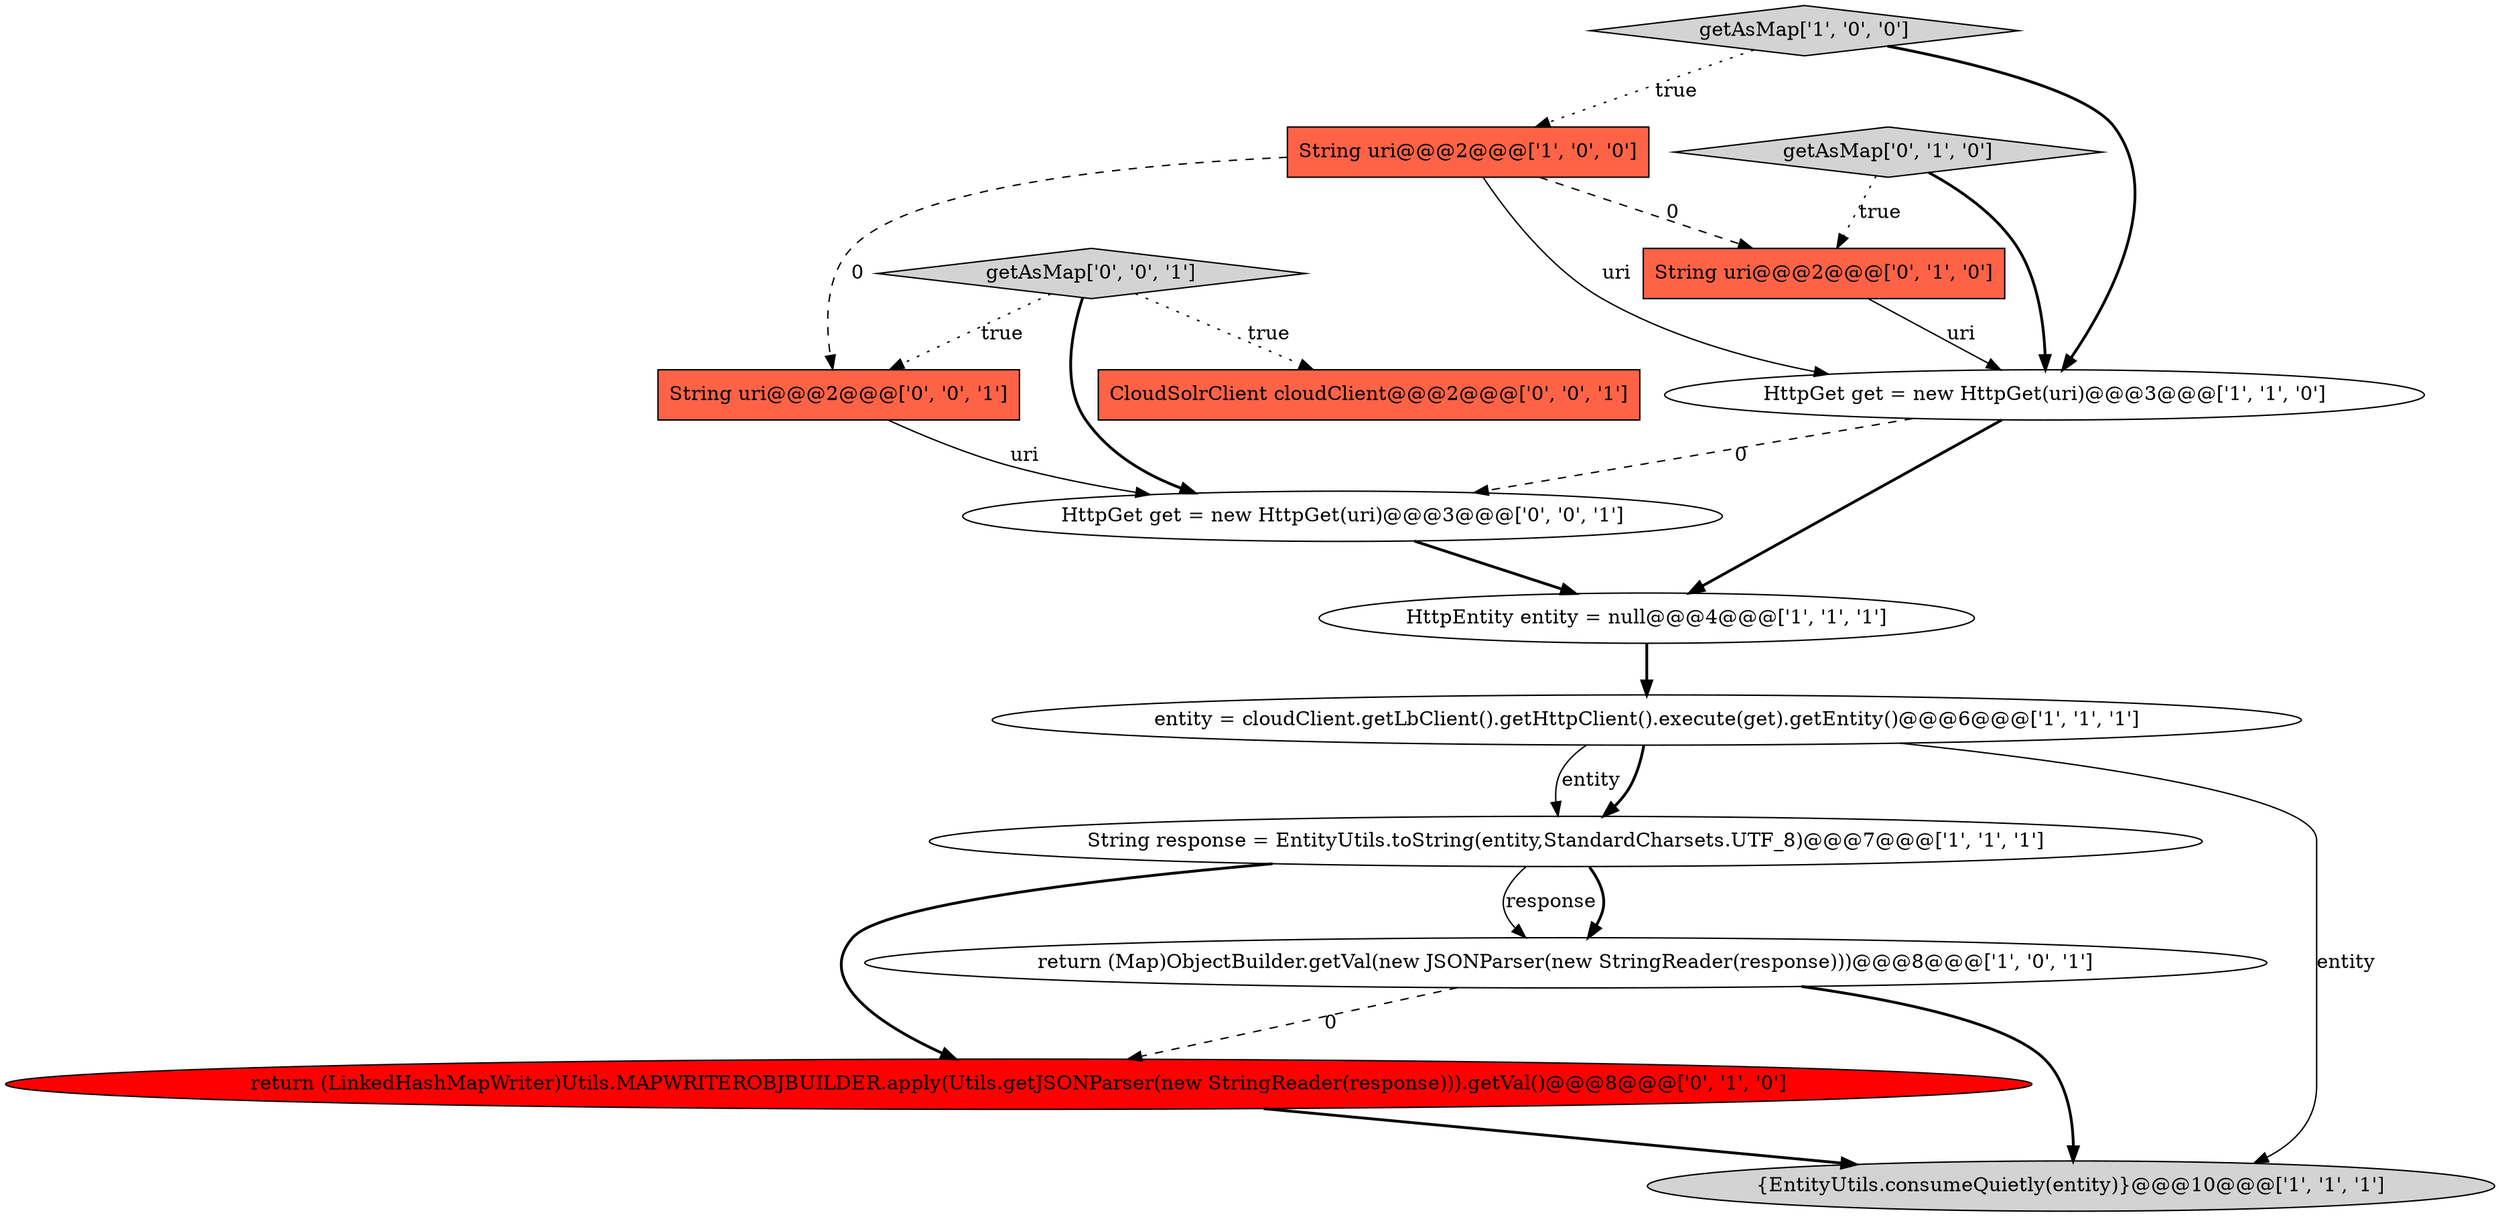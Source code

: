 digraph {
9 [style = filled, label = "return (LinkedHashMapWriter)Utils.MAPWRITEROBJBUILDER.apply(Utils.getJSONParser(new StringReader(response))).getVal()@@@8@@@['0', '1', '0']", fillcolor = red, shape = ellipse image = "AAA1AAABBB2BBB"];
12 [style = filled, label = "getAsMap['0', '0', '1']", fillcolor = lightgray, shape = diamond image = "AAA0AAABBB3BBB"];
5 [style = filled, label = "return (Map)ObjectBuilder.getVal(new JSONParser(new StringReader(response)))@@@8@@@['1', '0', '1']", fillcolor = white, shape = ellipse image = "AAA0AAABBB1BBB"];
2 [style = filled, label = "{EntityUtils.consumeQuietly(entity)}@@@10@@@['1', '1', '1']", fillcolor = lightgray, shape = ellipse image = "AAA0AAABBB1BBB"];
14 [style = filled, label = "String uri@@@2@@@['0', '0', '1']", fillcolor = tomato, shape = box image = "AAA0AAABBB3BBB"];
1 [style = filled, label = "entity = cloudClient.getLbClient().getHttpClient().execute(get).getEntity()@@@6@@@['1', '1', '1']", fillcolor = white, shape = ellipse image = "AAA0AAABBB1BBB"];
4 [style = filled, label = "getAsMap['1', '0', '0']", fillcolor = lightgray, shape = diamond image = "AAA0AAABBB1BBB"];
11 [style = filled, label = "HttpGet get = new HttpGet(uri)@@@3@@@['0', '0', '1']", fillcolor = white, shape = ellipse image = "AAA0AAABBB3BBB"];
13 [style = filled, label = "CloudSolrClient cloudClient@@@2@@@['0', '0', '1']", fillcolor = tomato, shape = box image = "AAA0AAABBB3BBB"];
6 [style = filled, label = "HttpGet get = new HttpGet(uri)@@@3@@@['1', '1', '0']", fillcolor = white, shape = ellipse image = "AAA0AAABBB1BBB"];
10 [style = filled, label = "getAsMap['0', '1', '0']", fillcolor = lightgray, shape = diamond image = "AAA0AAABBB2BBB"];
8 [style = filled, label = "String uri@@@2@@@['0', '1', '0']", fillcolor = tomato, shape = box image = "AAA1AAABBB2BBB"];
0 [style = filled, label = "String uri@@@2@@@['1', '0', '0']", fillcolor = tomato, shape = box image = "AAA1AAABBB1BBB"];
7 [style = filled, label = "HttpEntity entity = null@@@4@@@['1', '1', '1']", fillcolor = white, shape = ellipse image = "AAA0AAABBB1BBB"];
3 [style = filled, label = "String response = EntityUtils.toString(entity,StandardCharsets.UTF_8)@@@7@@@['1', '1', '1']", fillcolor = white, shape = ellipse image = "AAA0AAABBB1BBB"];
10->8 [style = dotted, label="true"];
7->1 [style = bold, label=""];
4->6 [style = bold, label=""];
1->2 [style = solid, label="entity"];
9->2 [style = bold, label=""];
14->11 [style = solid, label="uri"];
4->0 [style = dotted, label="true"];
6->11 [style = dashed, label="0"];
12->11 [style = bold, label=""];
1->3 [style = bold, label=""];
5->9 [style = dashed, label="0"];
1->3 [style = solid, label="entity"];
10->6 [style = bold, label=""];
3->9 [style = bold, label=""];
0->14 [style = dashed, label="0"];
12->14 [style = dotted, label="true"];
5->2 [style = bold, label=""];
3->5 [style = bold, label=""];
12->13 [style = dotted, label="true"];
0->8 [style = dashed, label="0"];
8->6 [style = solid, label="uri"];
3->5 [style = solid, label="response"];
6->7 [style = bold, label=""];
11->7 [style = bold, label=""];
0->6 [style = solid, label="uri"];
}
